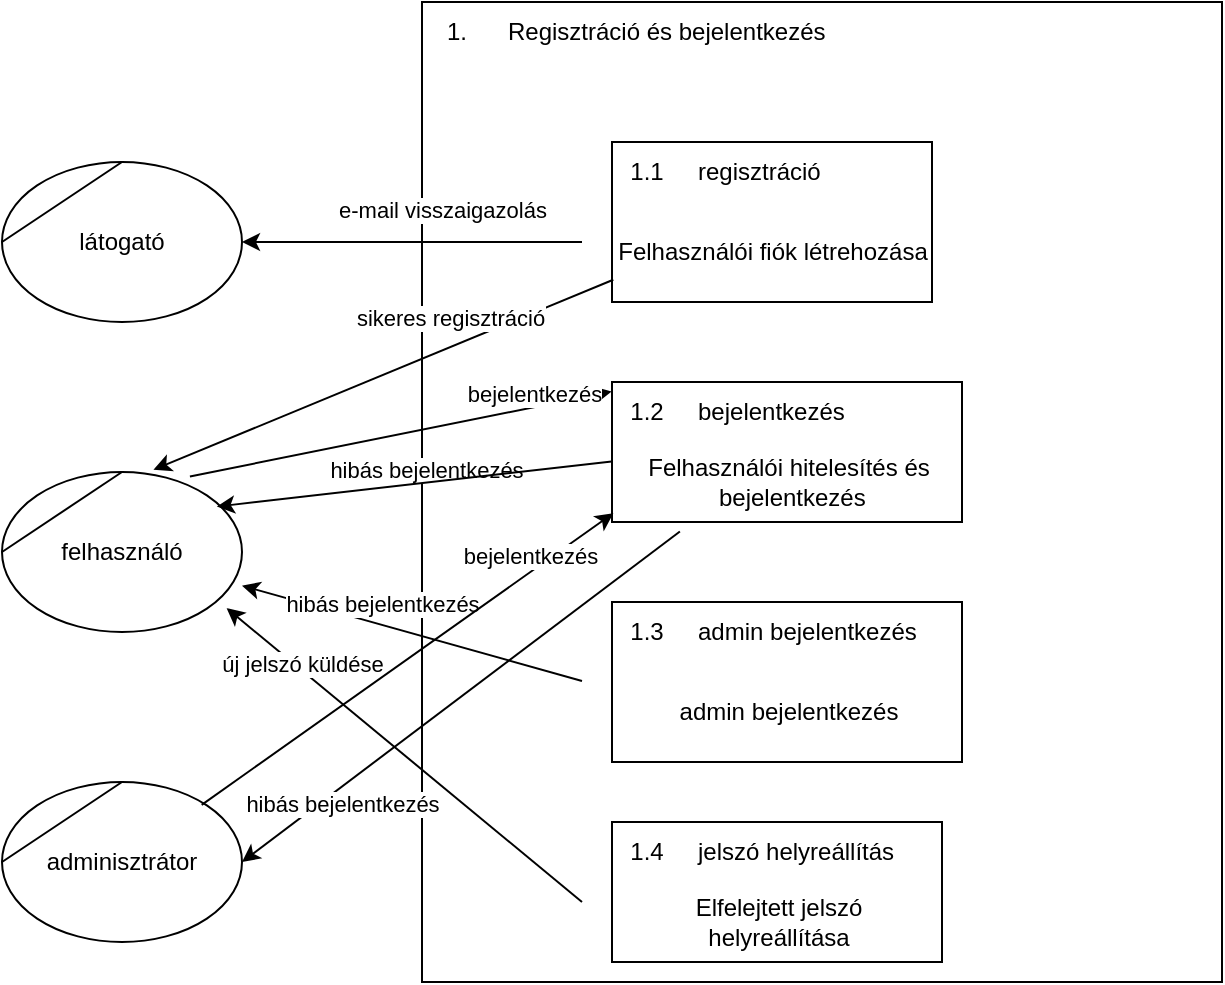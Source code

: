 <mxfile version="20.8.20" type="device"><diagram id="W53Hfdhd5WdrqI7rBeUj" name="Page-1"><mxGraphModel dx="1114" dy="550" grid="1" gridSize="10" guides="1" tooltips="1" connect="1" arrows="1" fold="1" page="1" pageScale="1" pageWidth="850" pageHeight="1100" math="0" shadow="0"><root><mxCell id="0"/><mxCell id="1" parent="0"/><mxCell id="_OSHTU-WRTwA6p4XFrME-1" value="" style="html=1;dashed=0;whitespace=wrap;shape=mxgraph.dfd.process;align=center;container=1;collapsible=0;spacingTop=30;" parent="1" vertex="1"><mxGeometry x="250" y="40" width="400" height="490" as="geometry"/></mxCell><mxCell id="_OSHTU-WRTwA6p4XFrME-2" value="1." style="text;html=1;strokeColor=none;fillColor=none;align=center;verticalAlign=middle;whiteSpace=wrap;rounded=0;movable=0;resizable=0;rotatable=0;cloneable=0;deletable=0;connectable=0;allowArrows=0;pointerEvents=1;" parent="_OSHTU-WRTwA6p4XFrME-1" vertex="1"><mxGeometry width="35" height="30" as="geometry"/></mxCell><mxCell id="_OSHTU-WRTwA6p4XFrME-3" value="Regisztráció és bejelentkezés" style="text;html=1;strokeColor=none;fillColor=none;align=left;verticalAlign=middle;whiteSpace=wrap;rounded=0;movable=0;resizable=0;connectable=0;allowArrows=0;rotatable=0;cloneable=0;deletable=0;spacingLeft=6;autosize=1;resizeWidth=0;" parent="_OSHTU-WRTwA6p4XFrME-1" vertex="1"><mxGeometry x="35" width="190" height="30" as="geometry"/></mxCell><mxCell id="_OSHTU-WRTwA6p4XFrME-7" value="Felhasználói hitelesítés és&lt;br&gt;&amp;nbsp;bejelentkezés" style="html=1;dashed=0;whitespace=wrap;shape=mxgraph.dfd.process;align=center;container=1;collapsible=0;spacingTop=30;" parent="_OSHTU-WRTwA6p4XFrME-1" vertex="1"><mxGeometry x="95" y="190" width="175" height="70" as="geometry"/></mxCell><mxCell id="_OSHTU-WRTwA6p4XFrME-8" value="1.2" style="text;html=1;strokeColor=none;fillColor=none;align=center;verticalAlign=middle;whiteSpace=wrap;rounded=0;movable=0;resizable=0;rotatable=0;cloneable=0;deletable=0;connectable=0;allowArrows=0;pointerEvents=1;" parent="_OSHTU-WRTwA6p4XFrME-7" vertex="1"><mxGeometry width="35" height="30" as="geometry"/></mxCell><mxCell id="_OSHTU-WRTwA6p4XFrME-9" value="bejelentkezés" style="text;html=1;strokeColor=none;fillColor=none;align=left;verticalAlign=middle;whiteSpace=wrap;rounded=0;movable=0;resizable=0;connectable=0;allowArrows=0;rotatable=0;cloneable=0;deletable=0;spacingLeft=6;autosize=1;resizeWidth=0;" parent="_OSHTU-WRTwA6p4XFrME-7" vertex="1"><mxGeometry x="35" width="100" height="30" as="geometry"/></mxCell><mxCell id="_OSHTU-WRTwA6p4XFrME-21" value="Elfelejtett jelszó&lt;br&gt;helyreállítása" style="html=1;dashed=0;whitespace=wrap;shape=mxgraph.dfd.process;align=center;container=1;collapsible=0;spacingTop=30;" parent="_OSHTU-WRTwA6p4XFrME-1" vertex="1"><mxGeometry x="95" y="410" width="165" height="70" as="geometry"/></mxCell><mxCell id="_OSHTU-WRTwA6p4XFrME-22" value="1.4" style="text;html=1;strokeColor=none;fillColor=none;align=center;verticalAlign=middle;whiteSpace=wrap;rounded=0;movable=0;resizable=0;rotatable=0;cloneable=0;deletable=0;connectable=0;allowArrows=0;pointerEvents=1;" parent="_OSHTU-WRTwA6p4XFrME-21" vertex="1"><mxGeometry width="35" height="30" as="geometry"/></mxCell><mxCell id="_OSHTU-WRTwA6p4XFrME-23" value="jelszó helyreállítás" style="text;html=1;strokeColor=none;fillColor=none;align=left;verticalAlign=middle;whiteSpace=wrap;rounded=0;movable=0;resizable=0;connectable=0;allowArrows=0;rotatable=0;cloneable=0;deletable=0;spacingLeft=6;autosize=1;resizeWidth=0;" parent="_OSHTU-WRTwA6p4XFrME-21" vertex="1"><mxGeometry x="35" width="130" height="30" as="geometry"/></mxCell><mxCell id="_OSHTU-WRTwA6p4XFrME-4" value="Felhasználói fiók létrehozása" style="html=1;dashed=0;whitespace=wrap;shape=mxgraph.dfd.process;align=center;container=1;collapsible=0;spacingTop=30;" parent="_OSHTU-WRTwA6p4XFrME-1" vertex="1"><mxGeometry x="95" y="70" width="160" height="80" as="geometry"/></mxCell><mxCell id="_OSHTU-WRTwA6p4XFrME-5" value="1.1" style="text;html=1;strokeColor=none;fillColor=none;align=center;verticalAlign=middle;whiteSpace=wrap;rounded=0;movable=0;resizable=0;rotatable=0;cloneable=0;deletable=0;connectable=0;allowArrows=0;pointerEvents=1;" parent="_OSHTU-WRTwA6p4XFrME-4" vertex="1"><mxGeometry width="35" height="30" as="geometry"/></mxCell><mxCell id="_OSHTU-WRTwA6p4XFrME-6" value="regisztráció" style="text;html=1;strokeColor=none;fillColor=none;align=left;verticalAlign=middle;whiteSpace=wrap;rounded=0;movable=0;resizable=0;connectable=0;allowArrows=0;rotatable=0;cloneable=0;deletable=0;spacingLeft=6;autosize=1;resizeWidth=0;" parent="_OSHTU-WRTwA6p4XFrME-4" vertex="1"><mxGeometry x="35" width="90" height="30" as="geometry"/></mxCell><mxCell id="_OSHTU-WRTwA6p4XFrME-32" value="admin bejelentkezés" style="html=1;dashed=0;whitespace=wrap;shape=mxgraph.dfd.process;align=center;container=1;collapsible=0;spacingTop=30;" parent="_OSHTU-WRTwA6p4XFrME-1" vertex="1"><mxGeometry x="95" y="300" width="175" height="80" as="geometry"/></mxCell><mxCell id="_OSHTU-WRTwA6p4XFrME-33" value="1.3" style="text;html=1;strokeColor=none;fillColor=none;align=center;verticalAlign=middle;whiteSpace=wrap;rounded=0;movable=0;resizable=0;rotatable=0;cloneable=0;deletable=0;connectable=0;allowArrows=0;pointerEvents=1;" parent="_OSHTU-WRTwA6p4XFrME-32" vertex="1"><mxGeometry width="35" height="30" as="geometry"/></mxCell><mxCell id="_OSHTU-WRTwA6p4XFrME-34" value="admin bejelentkezés" style="text;html=1;strokeColor=none;fillColor=none;align=left;verticalAlign=middle;whiteSpace=wrap;rounded=0;movable=0;resizable=0;connectable=0;allowArrows=0;rotatable=0;cloneable=0;deletable=0;spacingLeft=6;autosize=1;resizeWidth=0;" parent="_OSHTU-WRTwA6p4XFrME-32" vertex="1"><mxGeometry x="35" width="140" height="30" as="geometry"/></mxCell><mxCell id="_OSHTU-WRTwA6p4XFrME-17" value="felhasználó" style="shape=stencil(tZRtjoMgEIZPw98GJR6gYXfvQe10nZQCAbYft99RNKlW7GajiTGZeeXhnZGBCRka5YCVvGHig5VlwTm9Kb5NYhUc1DElr8qjOmhISojenuGGx9gz0DTgMbaq+GR8T9+0j5C1NYYgaE0YKU86wRQaWsvvCdZv/xhFjvgXiOB7kynLyq+/Y3fVNuBiI79j7OB+db/rgceOi61+3Grg4v9YISmTO9xCHlR9/vb2xxxnzYDW6AK8OfLTeZzO66ynzM5CnqyHBUsn1DqN9UITnWoH/kUY5Iu9PtVUzRY1jx4IGk22K9UioSs+44+uvFxl3bKX1nTZdE12iV8=);whiteSpace=wrap;html=1;" parent="1" vertex="1"><mxGeometry x="40" y="275" width="120" height="80" as="geometry"/></mxCell><mxCell id="_OSHTU-WRTwA6p4XFrME-25" value="látogató" style="shape=stencil(tZRtjoMgEIZPw98GJR6gYXfvQe10nZQCAbYft99RNKlW7GajiTGZeeXhnZGBCRka5YCVvGHig5VlwTm9Kb5NYhUc1DElr8qjOmhISojenuGGx9gz0DTgMbaq+GR8T9+0j5C1NYYgaE0YKU86wRQaWsvvCdZv/xhFjvgXiOB7kynLyq+/Y3fVNuBiI79j7OB+db/rgceOi61+3Grg4v9YISmTO9xCHlR9/vb2xxxnzYDW6AK8OfLTeZzO66ynzM5CnqyHBUsn1DqN9UITnWoH/kUY5Iu9PtVUzRY1jx4IGk22K9UioSs+44+uvFxl3bKX1nTZdE12iV8=);whiteSpace=wrap;html=1;" parent="1" vertex="1"><mxGeometry x="40" y="120" width="120" height="80" as="geometry"/></mxCell><mxCell id="_OSHTU-WRTwA6p4XFrME-27" value="új jelszó küldése" style="endArrow=classic;html=1;rounded=0;verticalAlign=bottom;entryX=0.936;entryY=0.851;entryDx=0;entryDy=0;entryPerimeter=0;" parent="1" target="_OSHTU-WRTwA6p4XFrME-17" edge="1"><mxGeometry x="0.544" y="4" width="50" height="50" relative="1" as="geometry"><mxPoint x="330" y="490" as="sourcePoint"/><mxPoint x="170" y="440" as="targetPoint"/><mxPoint as="offset"/></mxGeometry></mxCell><mxCell id="_OSHTU-WRTwA6p4XFrME-35" value="hibás bejelentkezés" style="endArrow=classic;html=1;rounded=0;verticalAlign=bottom;" parent="1" target="_OSHTU-WRTwA6p4XFrME-17" edge="1"><mxGeometry x="0.181" y="-1" width="50" height="50" relative="1" as="geometry"><mxPoint x="330" y="379.5" as="sourcePoint"/><mxPoint x="200" y="379.5" as="targetPoint"/><mxPoint as="offset"/></mxGeometry></mxCell><mxCell id="_OSHTU-WRTwA6p4XFrME-20" value="e-mail visszaigazolás" style="endArrow=classic;html=1;rounded=0;verticalAlign=bottom;" parent="1" target="_OSHTU-WRTwA6p4XFrME-25" edge="1"><mxGeometry x="-0.173" y="-7" width="50" height="50" relative="1" as="geometry"><mxPoint x="330" y="160" as="sourcePoint"/><mxPoint x="170" y="160" as="targetPoint"/><mxPoint as="offset"/></mxGeometry></mxCell><mxCell id="JCidJc8U1WBIA3_yEWYO-2" value="sikeres regisztráció" style="endArrow=classic;html=1;rounded=0;verticalAlign=bottom;entryX=0.631;entryY=-0.014;entryDx=0;entryDy=0;entryPerimeter=0;exitX=0.004;exitY=0.861;exitDx=0;exitDy=0;exitPerimeter=0;" parent="1" source="_OSHTU-WRTwA6p4XFrME-4" target="_OSHTU-WRTwA6p4XFrME-17" edge="1"><mxGeometry x="-0.309" y="-5" width="50" height="50" relative="1" as="geometry"><mxPoint x="340" y="170" as="sourcePoint"/><mxPoint x="170" y="163" as="targetPoint"/><mxPoint as="offset"/></mxGeometry></mxCell><mxCell id="JCidJc8U1WBIA3_yEWYO-3" value="hibás bejelentkezés" style="endArrow=classic;html=1;rounded=0;verticalAlign=bottom;entryX=-0.001;entryY=0.068;entryDx=0;entryDy=0;entryPerimeter=0;exitX=0.783;exitY=0.028;exitDx=0;exitDy=0;exitPerimeter=0;" parent="1" source="_OSHTU-WRTwA6p4XFrME-17" target="_OSHTU-WRTwA6p4XFrME-7" edge="1"><mxGeometry x="0.068" y="-29" width="50" height="50" relative="1" as="geometry"><mxPoint x="340" y="389.5" as="sourcePoint"/><mxPoint x="190" y="390" as="targetPoint"/><mxPoint as="offset"/></mxGeometry></mxCell><mxCell id="_OSHTU-WRTwA6p4XFrME-28" value="bejelentkezés" style="endArrow=classic;html=1;rounded=0;verticalAlign=bottom;entryX=0.895;entryY=0.216;entryDx=0;entryDy=0;entryPerimeter=0;exitX=-0.001;exitY=0.568;exitDx=0;exitDy=0;exitPerimeter=0;" parent="1" source="_OSHTU-WRTwA6p4XFrME-7" target="_OSHTU-WRTwA6p4XFrME-17" edge="1"><mxGeometry x="-0.637" y="-29" width="50" height="50" relative="1" as="geometry"><mxPoint x="330" y="300" as="sourcePoint"/><mxPoint x="190" y="350" as="targetPoint"/><mxPoint as="offset"/></mxGeometry></mxCell><mxCell id="JCidJc8U1WBIA3_yEWYO-5" value="adminisztrátor" style="shape=stencil(tZRtjoMgEIZPw98GJR6gYXfvQe10nZQCAbYft99RNKlW7GajiTGZeeXhnZGBCRka5YCVvGHig5VlwTm9Kb5NYhUc1DElr8qjOmhISojenuGGx9gz0DTgMbaq+GR8T9+0j5C1NYYgaE0YKU86wRQaWsvvCdZv/xhFjvgXiOB7kynLyq+/Y3fVNuBiI79j7OB+db/rgceOi61+3Grg4v9YISmTO9xCHlR9/vb2xxxnzYDW6AK8OfLTeZzO66ynzM5CnqyHBUsn1DqN9UITnWoH/kUY5Iu9PtVUzRY1jx4IGk22K9UioSs+44+uvFxl3bKX1nTZdE12iV8=);whiteSpace=wrap;html=1;" parent="1" vertex="1"><mxGeometry x="40" y="430" width="120" height="80" as="geometry"/></mxCell><mxCell id="JCidJc8U1WBIA3_yEWYO-6" value="bejelentkezés" style="endArrow=classic;html=1;rounded=0;verticalAlign=bottom;entryX=0.004;entryY=0.937;entryDx=0;entryDy=0;entryPerimeter=0;exitX=0.832;exitY=0.143;exitDx=0;exitDy=0;exitPerimeter=0;" parent="1" source="JCidJc8U1WBIA3_yEWYO-5" target="_OSHTU-WRTwA6p4XFrME-7" edge="1"><mxGeometry x="0.59" y="-1" width="50" height="50" relative="1" as="geometry"><mxPoint x="164" y="352" as="sourcePoint"/><mxPoint x="355" y="245" as="targetPoint"/><mxPoint as="offset"/></mxGeometry></mxCell><mxCell id="JCidJc8U1WBIA3_yEWYO-7" value="hibás bejelentkezés" style="endArrow=classic;html=1;rounded=0;verticalAlign=bottom;entryX=1;entryY=0.5;entryDx=0;entryDy=0;exitX=0.194;exitY=1.068;exitDx=0;exitDy=0;exitPerimeter=0;" parent="1" source="_OSHTU-WRTwA6p4XFrME-7" target="JCidJc8U1WBIA3_yEWYO-5" edge="1"><mxGeometry x="0.621" y="14" width="50" height="50" relative="1" as="geometry"><mxPoint x="355" y="280" as="sourcePoint"/><mxPoint x="177" y="367" as="targetPoint"/><mxPoint as="offset"/></mxGeometry></mxCell></root></mxGraphModel></diagram></mxfile>